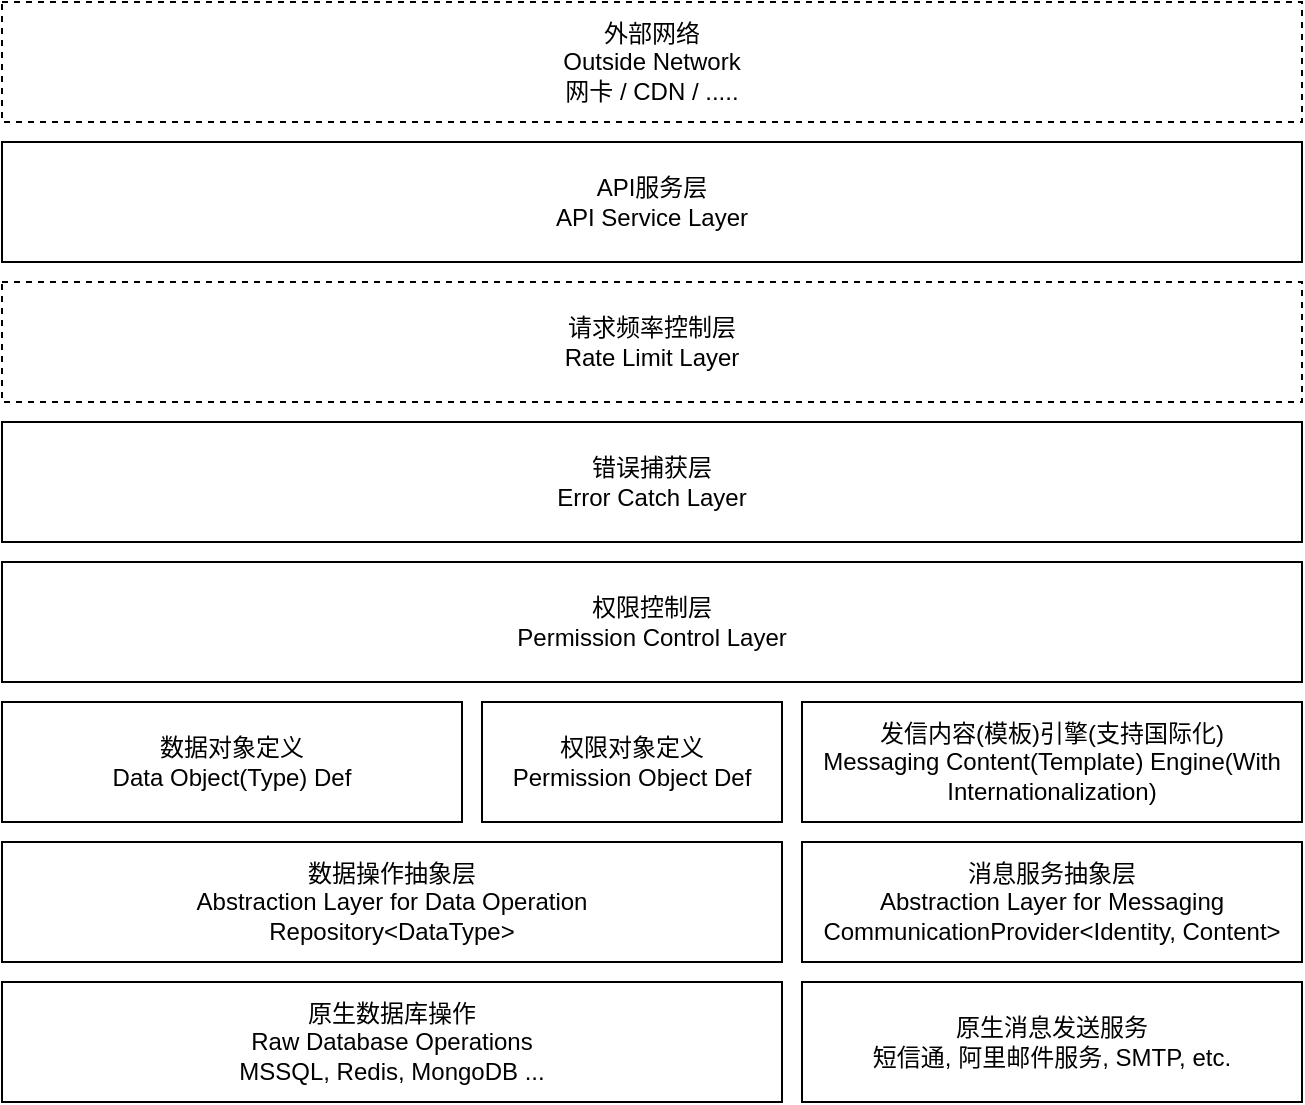 <mxfile version="16.1.0" type="device"><diagram id="fQPV1K0l7mtGZtFuKaF8" name="Page-1"><mxGraphModel dx="782" dy="1633" grid="1" gridSize="10" guides="1" tooltips="1" connect="1" arrows="1" fold="1" page="1" pageScale="1" pageWidth="827" pageHeight="1169" math="0" shadow="0"><root><mxCell id="0"/><mxCell id="1" parent="0"/><mxCell id="03YSs-gMAyM6Qt8o303c-1" value="&lt;div&gt;原生数据库操作&lt;/div&gt;&lt;div&gt;Raw Database Operations&lt;/div&gt;&lt;div&gt;MSSQL, Redis, MongoDB ...&lt;br&gt;&lt;/div&gt;" style="rounded=0;whiteSpace=wrap;html=1;" vertex="1" parent="1"><mxGeometry x="100" y="390" width="390" height="60" as="geometry"/></mxCell><mxCell id="03YSs-gMAyM6Qt8o303c-2" value="&lt;div&gt;原生消息发送服务&lt;/div&gt;&lt;div&gt;短信通, 阿里邮件服务, SMTP, etc.&lt;br&gt;&lt;/div&gt;" style="rounded=0;whiteSpace=wrap;html=1;" vertex="1" parent="1"><mxGeometry x="500" y="390" width="250" height="60" as="geometry"/></mxCell><mxCell id="03YSs-gMAyM6Qt8o303c-4" value="&lt;div&gt;数据操作抽象层&lt;/div&gt;&lt;div&gt;Abstraction Layer for Data Operation&lt;/div&gt;&lt;div&gt;Repository&amp;lt;DataType&amp;gt;&lt;br&gt;&lt;/div&gt;" style="rounded=0;whiteSpace=wrap;html=1;" vertex="1" parent="1"><mxGeometry x="100" y="320" width="390" height="60" as="geometry"/></mxCell><mxCell id="03YSs-gMAyM6Qt8o303c-5" value="&lt;div&gt;消息服务抽象层&lt;/div&gt;&lt;div&gt;Abstraction Layer for Messaging&lt;/div&gt;&lt;div&gt;CommunicationProvider&amp;lt;Identity, Content&amp;gt;&lt;br&gt;&lt;/div&gt;" style="rounded=0;whiteSpace=wrap;html=1;" vertex="1" parent="1"><mxGeometry x="500" y="320" width="250" height="60" as="geometry"/></mxCell><mxCell id="03YSs-gMAyM6Qt8o303c-6" value="&lt;div&gt;数据对象定义&lt;/div&gt;Data Object(Type) Def" style="rounded=0;whiteSpace=wrap;html=1;" vertex="1" parent="1"><mxGeometry x="100" y="250" width="230" height="60" as="geometry"/></mxCell><mxCell id="03YSs-gMAyM6Qt8o303c-7" value="&lt;div&gt;发信内容(模板)引擎(支持国际化)&lt;/div&gt;&lt;div&gt;Messaging Content(Template) Engine(With Internationalization)&lt;br&gt;&lt;/div&gt;" style="rounded=0;whiteSpace=wrap;html=1;" vertex="1" parent="1"><mxGeometry x="500" y="250" width="250" height="60" as="geometry"/></mxCell><mxCell id="03YSs-gMAyM6Qt8o303c-9" value="&lt;div&gt;权限对象定义&lt;/div&gt;&lt;div&gt;Permission Object Def&lt;br&gt;&lt;/div&gt;" style="rounded=0;whiteSpace=wrap;html=1;" vertex="1" parent="1"><mxGeometry x="340" y="250" width="150" height="60" as="geometry"/></mxCell><mxCell id="03YSs-gMAyM6Qt8o303c-10" value="&lt;div&gt;权限控制层&lt;/div&gt;Permission Control Layer" style="rounded=0;whiteSpace=wrap;html=1;" vertex="1" parent="1"><mxGeometry x="100" y="180" width="650" height="60" as="geometry"/></mxCell><mxCell id="03YSs-gMAyM6Qt8o303c-11" value="&lt;div&gt;错误捕获层&lt;/div&gt;&lt;div&gt;Error Catch Layer&lt;br&gt;&lt;/div&gt;" style="rounded=0;whiteSpace=wrap;html=1;" vertex="1" parent="1"><mxGeometry x="100" y="110" width="650" height="60" as="geometry"/></mxCell><mxCell id="03YSs-gMAyM6Qt8o303c-13" value="&lt;div&gt;请求频率控制层&lt;br&gt;&lt;/div&gt;&lt;div&gt;Rate Limit Layer&lt;/div&gt;" style="rounded=0;whiteSpace=wrap;html=1;dashed=1;" vertex="1" parent="1"><mxGeometry x="100" y="40" width="650" height="60" as="geometry"/></mxCell><mxCell id="03YSs-gMAyM6Qt8o303c-14" value="&lt;div&gt;API服务层&lt;/div&gt;&lt;div&gt;API Service Layer&lt;br&gt;&lt;/div&gt;" style="rounded=0;whiteSpace=wrap;html=1;" vertex="1" parent="1"><mxGeometry x="100" y="-30" width="650" height="60" as="geometry"/></mxCell><mxCell id="03YSs-gMAyM6Qt8o303c-15" value="&lt;div&gt;外部网络&lt;br&gt;&lt;/div&gt;&lt;div&gt;Outside Network&lt;/div&gt;&lt;div&gt;网卡 / CDN / .....&lt;br&gt;&lt;/div&gt;" style="rounded=0;whiteSpace=wrap;html=1;dashed=1;" vertex="1" parent="1"><mxGeometry x="100" y="-100" width="650" height="60" as="geometry"/></mxCell></root></mxGraphModel></diagram></mxfile>